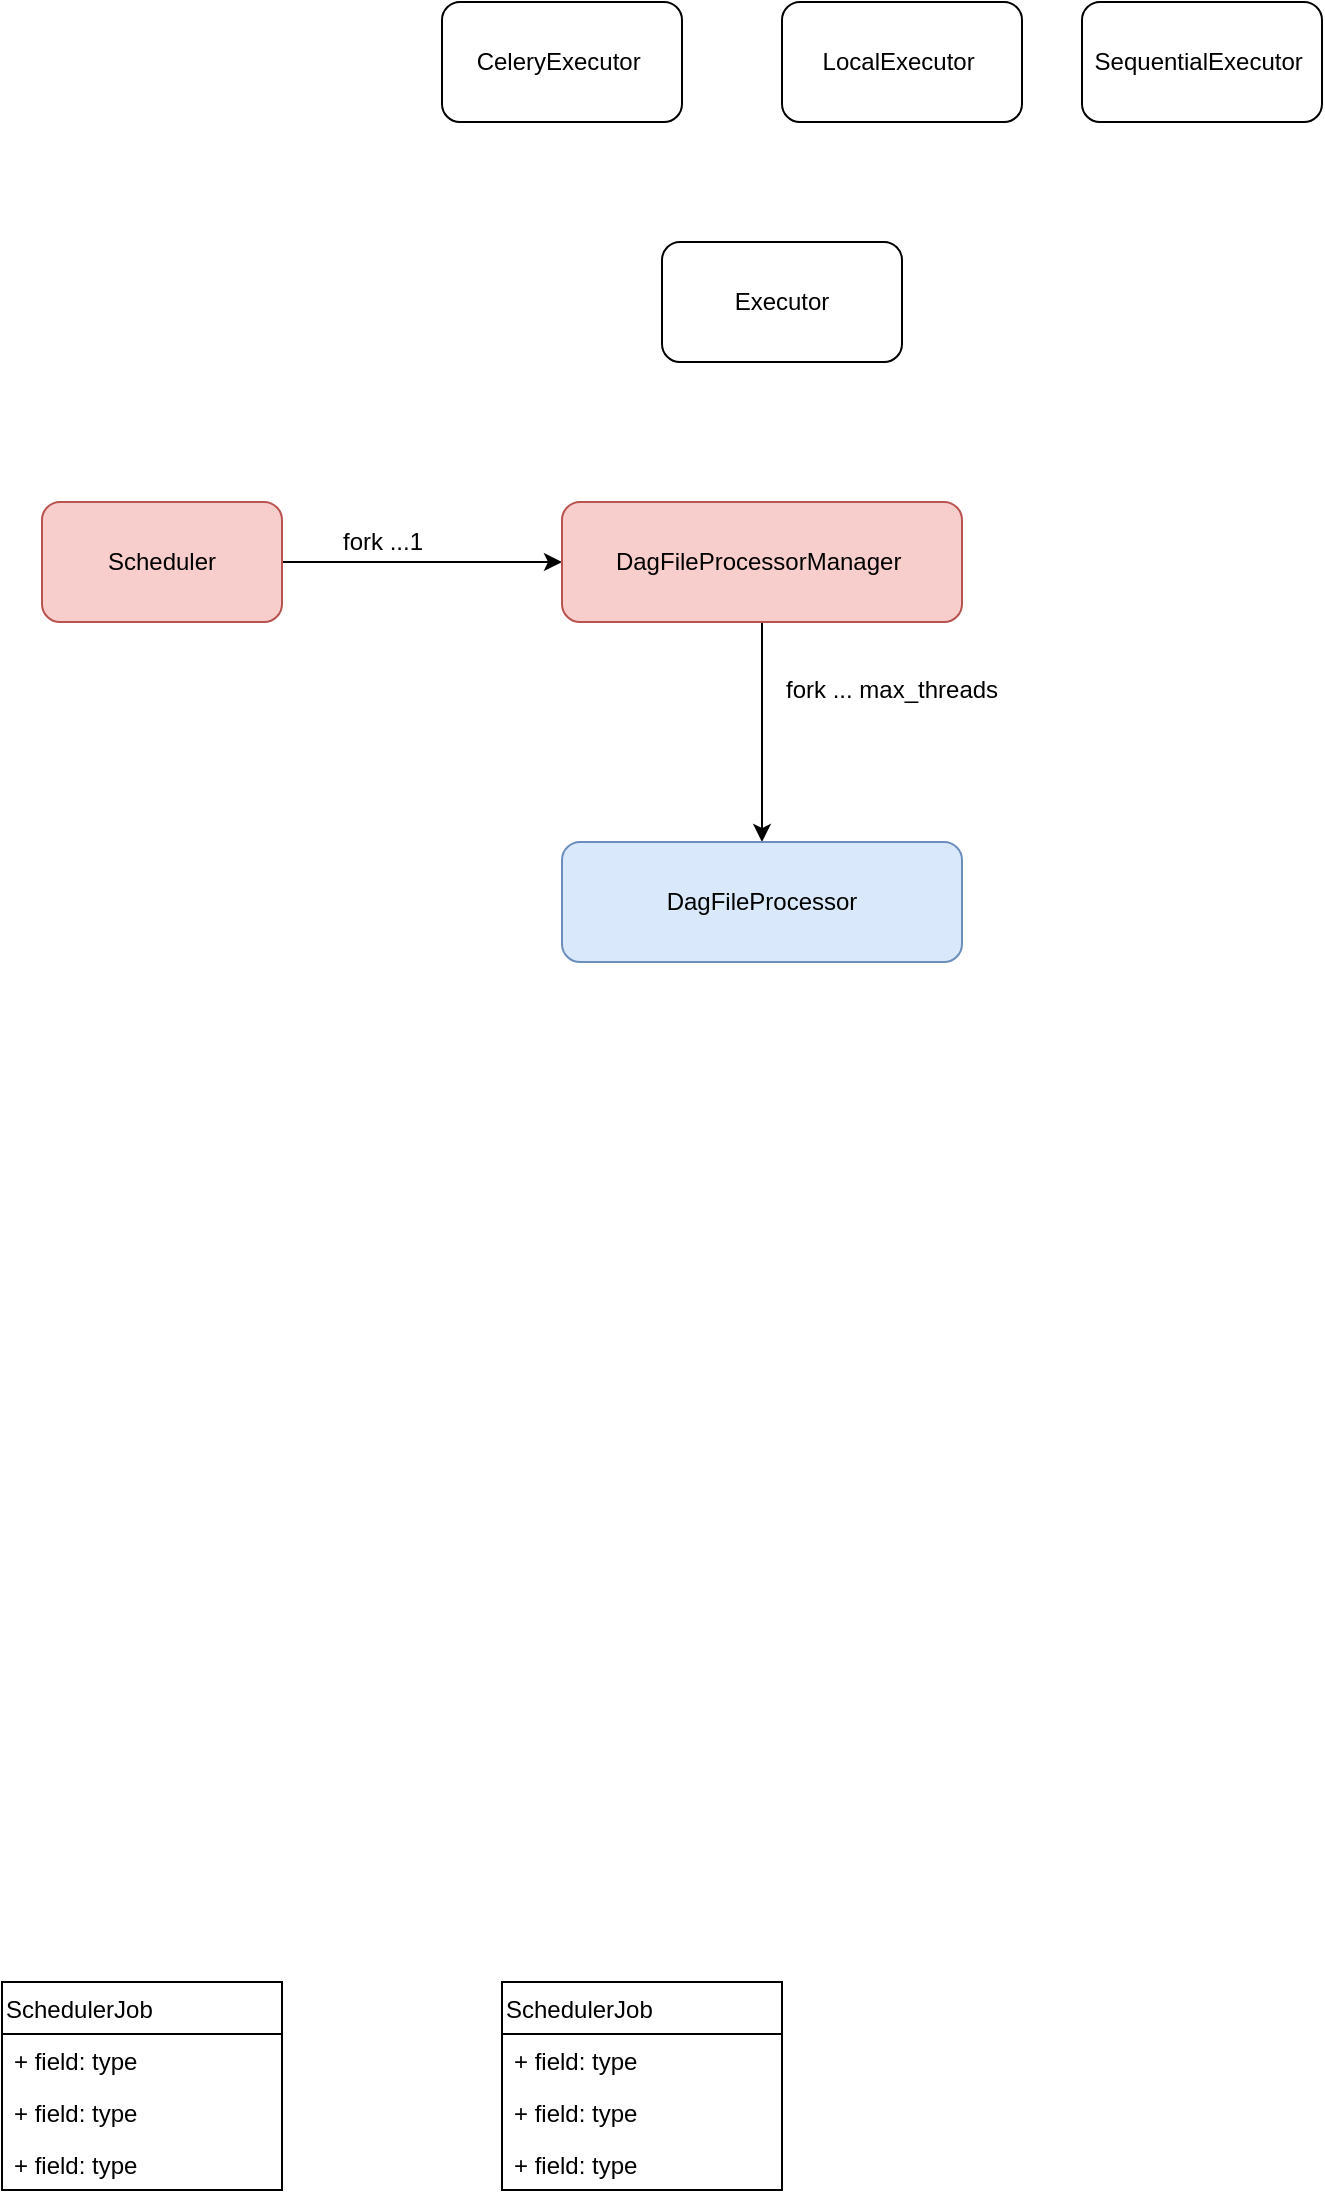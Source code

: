 <mxfile version="14.6.6" type="github">
  <diagram id="7rDAGg71SStgEw9H4X1u" name="Page-1">
    <mxGraphModel dx="1426" dy="826" grid="1" gridSize="10" guides="1" tooltips="1" connect="1" arrows="1" fold="1" page="1" pageScale="1" pageWidth="50000" pageHeight="50000" math="0" shadow="0">
      <root>
        <mxCell id="0" />
        <mxCell id="1" parent="0" />
        <mxCell id="ebWJ66brjidnbOZUW0D--25" style="edgeStyle=none;rounded=0;orthogonalLoop=1;jettySize=auto;html=1;exitX=1;exitY=0.5;exitDx=0;exitDy=0;entryX=0;entryY=0.5;entryDx=0;entryDy=0;" edge="1" parent="1" source="ebWJ66brjidnbOZUW0D--1" target="ebWJ66brjidnbOZUW0D--7">
          <mxGeometry relative="1" as="geometry" />
        </mxCell>
        <mxCell id="ebWJ66brjidnbOZUW0D--1" value="Scheduler" style="rounded=1;whiteSpace=wrap;html=1;fillColor=#f8cecc;strokeColor=#b85450;" vertex="1" parent="1">
          <mxGeometry x="300" y="340" width="120" height="60" as="geometry" />
        </mxCell>
        <mxCell id="ebWJ66brjidnbOZUW0D--2" value="Executor" style="rounded=1;whiteSpace=wrap;html=1;" vertex="1" parent="1">
          <mxGeometry x="610" y="210" width="120" height="60" as="geometry" />
        </mxCell>
        <mxCell id="ebWJ66brjidnbOZUW0D--3" value="&lt;span&gt;CeleryExecutor&amp;nbsp;&lt;/span&gt;" style="rounded=1;whiteSpace=wrap;html=1;" vertex="1" parent="1">
          <mxGeometry x="500" y="90" width="120" height="60" as="geometry" />
        </mxCell>
        <mxCell id="ebWJ66brjidnbOZUW0D--5" value="&lt;span&gt;LocalExecutor&amp;nbsp;&lt;/span&gt;" style="rounded=1;whiteSpace=wrap;html=1;" vertex="1" parent="1">
          <mxGeometry x="670" y="90" width="120" height="60" as="geometry" />
        </mxCell>
        <mxCell id="ebWJ66brjidnbOZUW0D--6" value="&lt;span&gt;SequentialExecutor&amp;nbsp;&lt;/span&gt;" style="rounded=1;whiteSpace=wrap;html=1;" vertex="1" parent="1">
          <mxGeometry x="820" y="90" width="120" height="60" as="geometry" />
        </mxCell>
        <mxCell id="ebWJ66brjidnbOZUW0D--11" style="edgeStyle=none;rounded=0;orthogonalLoop=1;jettySize=auto;html=1;exitX=0.5;exitY=1;exitDx=0;exitDy=0;entryX=0.5;entryY=0;entryDx=0;entryDy=0;" edge="1" parent="1" source="ebWJ66brjidnbOZUW0D--7" target="ebWJ66brjidnbOZUW0D--10">
          <mxGeometry relative="1" as="geometry" />
        </mxCell>
        <mxCell id="ebWJ66brjidnbOZUW0D--7" value="&lt;span&gt;DagFileProcessorManager&amp;nbsp;&lt;/span&gt;" style="rounded=1;whiteSpace=wrap;html=1;fillColor=#f8cecc;strokeColor=#b85450;" vertex="1" parent="1">
          <mxGeometry x="560" y="340" width="200" height="60" as="geometry" />
        </mxCell>
        <mxCell id="ebWJ66brjidnbOZUW0D--10" value="DagFileProcessor" style="rounded=1;whiteSpace=wrap;html=1;fillColor=#dae8fc;strokeColor=#6c8ebf;" vertex="1" parent="1">
          <mxGeometry x="560" y="510" width="200" height="60" as="geometry" />
        </mxCell>
        <mxCell id="ebWJ66brjidnbOZUW0D--14" value="fork ... max_threads" style="text;html=1;strokeColor=none;fillColor=none;align=left;verticalAlign=top;whiteSpace=wrap;rounded=0;" vertex="1" parent="1">
          <mxGeometry x="670" y="420" width="130" height="30" as="geometry" />
        </mxCell>
        <mxCell id="ebWJ66brjidnbOZUW0D--17" value="SchedulerJob" style="swimlane;fontStyle=0;childLayout=stackLayout;horizontal=1;startSize=26;fillColor=none;horizontalStack=0;resizeParent=1;resizeParentMax=0;resizeLast=0;collapsible=1;marginBottom=0;align=left;" vertex="1" parent="1">
          <mxGeometry x="280" y="1080" width="140" height="104" as="geometry" />
        </mxCell>
        <mxCell id="ebWJ66brjidnbOZUW0D--18" value="+ field: type" style="text;strokeColor=none;fillColor=none;align=left;verticalAlign=top;spacingLeft=4;spacingRight=4;overflow=hidden;rotatable=0;points=[[0,0.5],[1,0.5]];portConstraint=eastwest;" vertex="1" parent="ebWJ66brjidnbOZUW0D--17">
          <mxGeometry y="26" width="140" height="26" as="geometry" />
        </mxCell>
        <mxCell id="ebWJ66brjidnbOZUW0D--19" value="+ field: type" style="text;strokeColor=none;fillColor=none;align=left;verticalAlign=top;spacingLeft=4;spacingRight=4;overflow=hidden;rotatable=0;points=[[0,0.5],[1,0.5]];portConstraint=eastwest;" vertex="1" parent="ebWJ66brjidnbOZUW0D--17">
          <mxGeometry y="52" width="140" height="26" as="geometry" />
        </mxCell>
        <mxCell id="ebWJ66brjidnbOZUW0D--20" value="+ field: type" style="text;strokeColor=none;fillColor=none;align=left;verticalAlign=top;spacingLeft=4;spacingRight=4;overflow=hidden;rotatable=0;points=[[0,0.5],[1,0.5]];portConstraint=eastwest;" vertex="1" parent="ebWJ66brjidnbOZUW0D--17">
          <mxGeometry y="78" width="140" height="26" as="geometry" />
        </mxCell>
        <mxCell id="ebWJ66brjidnbOZUW0D--21" value="SchedulerJob" style="swimlane;fontStyle=0;childLayout=stackLayout;horizontal=1;startSize=26;fillColor=none;horizontalStack=0;resizeParent=1;resizeParentMax=0;resizeLast=0;collapsible=1;marginBottom=0;align=left;" vertex="1" parent="1">
          <mxGeometry x="530" y="1080" width="140" height="104" as="geometry" />
        </mxCell>
        <mxCell id="ebWJ66brjidnbOZUW0D--22" value="+ field: type" style="text;strokeColor=none;fillColor=none;align=left;verticalAlign=top;spacingLeft=4;spacingRight=4;overflow=hidden;rotatable=0;points=[[0,0.5],[1,0.5]];portConstraint=eastwest;" vertex="1" parent="ebWJ66brjidnbOZUW0D--21">
          <mxGeometry y="26" width="140" height="26" as="geometry" />
        </mxCell>
        <mxCell id="ebWJ66brjidnbOZUW0D--23" value="+ field: type" style="text;strokeColor=none;fillColor=none;align=left;verticalAlign=top;spacingLeft=4;spacingRight=4;overflow=hidden;rotatable=0;points=[[0,0.5],[1,0.5]];portConstraint=eastwest;" vertex="1" parent="ebWJ66brjidnbOZUW0D--21">
          <mxGeometry y="52" width="140" height="26" as="geometry" />
        </mxCell>
        <mxCell id="ebWJ66brjidnbOZUW0D--24" value="+ field: type" style="text;strokeColor=none;fillColor=none;align=left;verticalAlign=top;spacingLeft=4;spacingRight=4;overflow=hidden;rotatable=0;points=[[0,0.5],[1,0.5]];portConstraint=eastwest;" vertex="1" parent="ebWJ66brjidnbOZUW0D--21">
          <mxGeometry y="78" width="140" height="26" as="geometry" />
        </mxCell>
        <mxCell id="ebWJ66brjidnbOZUW0D--26" value="fork ...1" style="text;html=1;align=center;verticalAlign=middle;resizable=0;points=[];autosize=1;strokeColor=none;" vertex="1" parent="1">
          <mxGeometry x="440" y="350" width="60" height="20" as="geometry" />
        </mxCell>
      </root>
    </mxGraphModel>
  </diagram>
</mxfile>

